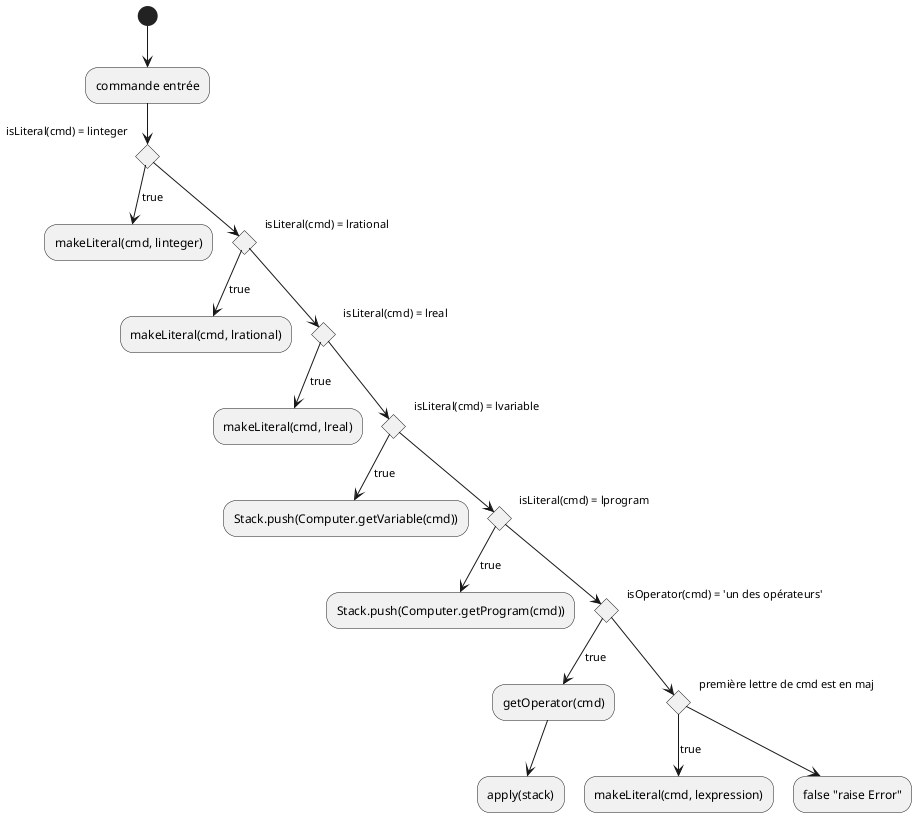 @startuml
(*) --> "commande entrée"
if "isLiteral(cmd) = linteger" then
  -->[true] "makeLiteral(cmd, linteger)"
else
  if "isLiteral(cmd) = lrational" then
    -->[true] "makeLiteral(cmd, lrational)"
  else
    if "isLiteral(cmd) = lreal" then
      -->[true] "makeLiteral(cmd, lreal)"
    else
      if "isLiteral(cmd) = lvariable" then
        -->[true] "Stack.push(Computer.getVariable(cmd))"
      else
        if "isLiteral(cmd) = lprogram" then
          -->[true] "Stack.push(Computer.getProgram(cmd))"
        else
          if "isOperator(cmd) = 'un des opérateurs'" then
            -->[true] "getOperator(cmd)"
            --> apply(stack)
          else
            if "première lettre de cmd est en maj" then
              -->[true] "makeLiteral(cmd, lexpression)"
            else
              -->false "raise Error"
            endif
          endif
        endif
      endif
    endif
  endif
endif
@enduml
